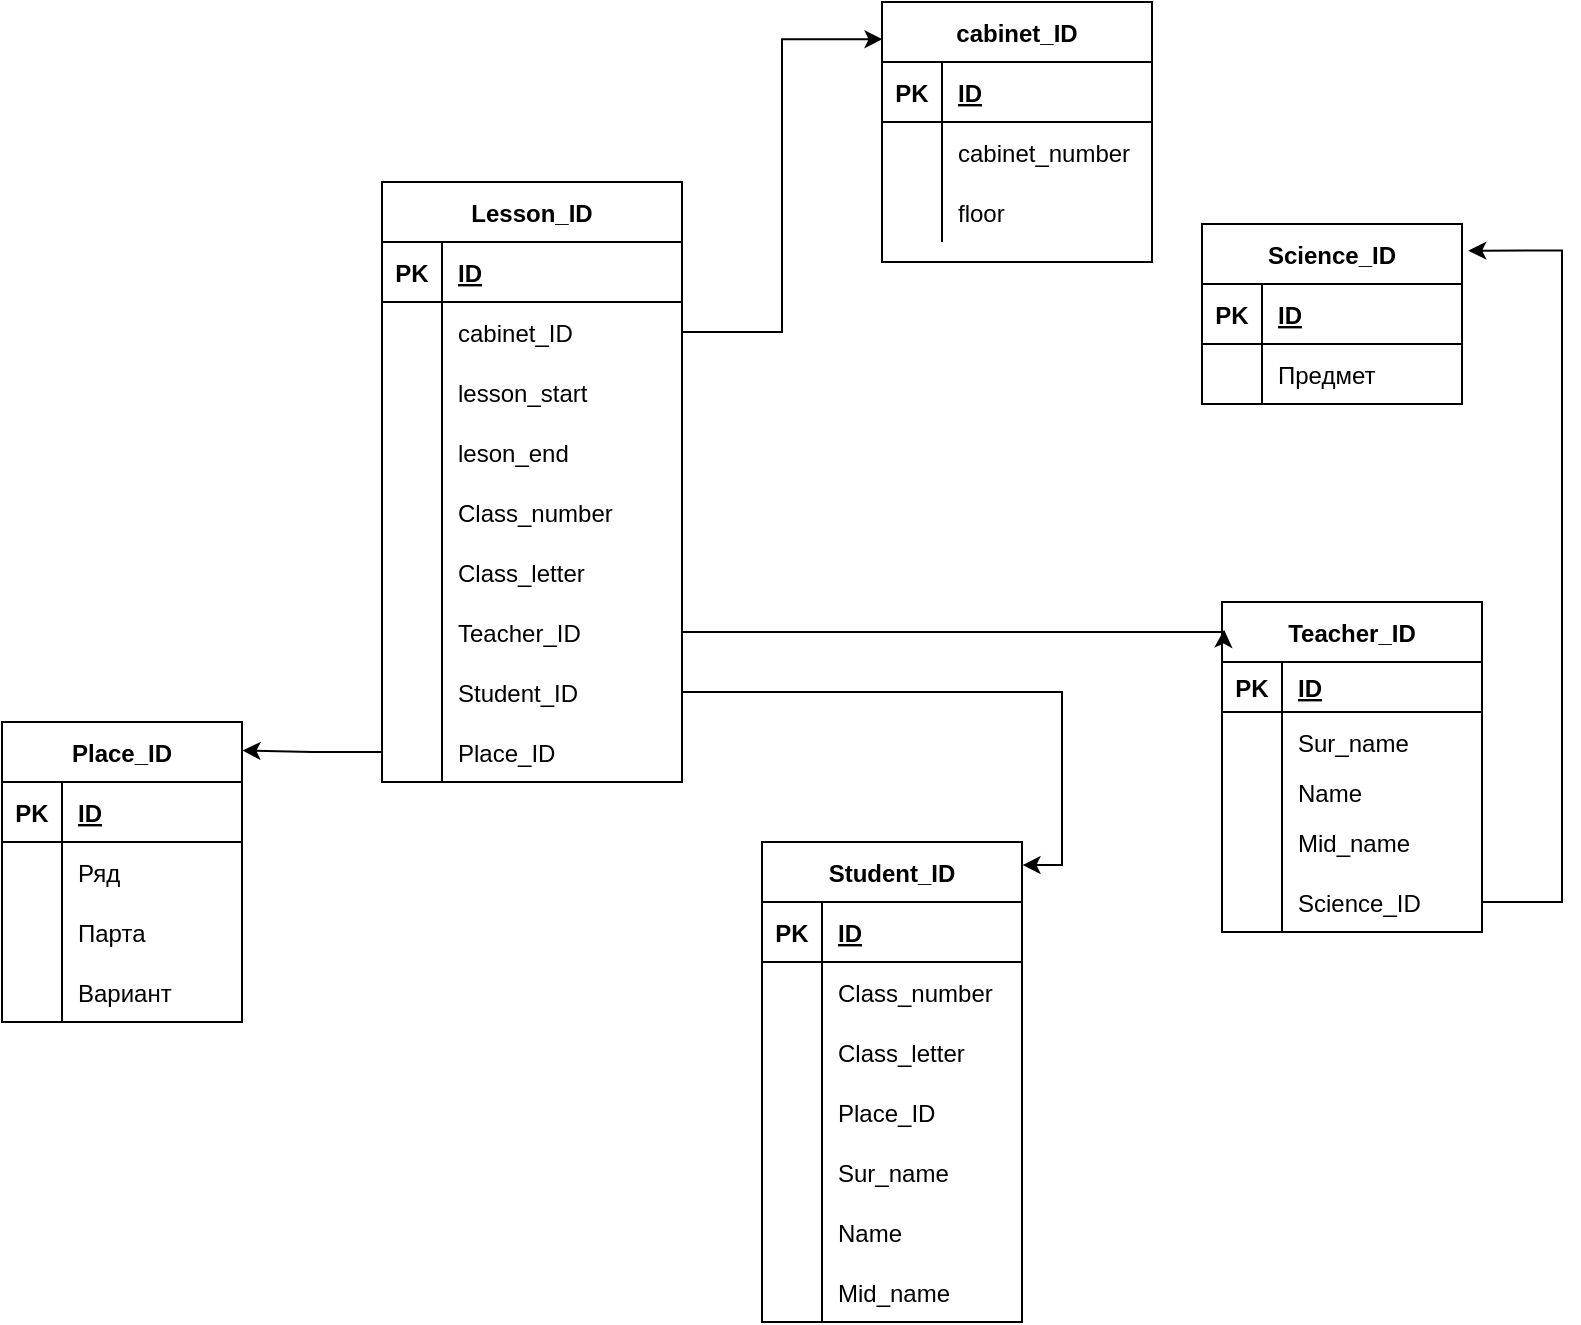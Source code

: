 <mxfile version="20.2.2" type="device"><diagram id="Giq1NeFr84Uxllo399nX" name="Страница 1"><mxGraphModel dx="1944" dy="2280" grid="1" gridSize="10" guides="1" tooltips="1" connect="1" arrows="1" fold="1" page="1" pageScale="1" pageWidth="827" pageHeight="1169" math="0" shadow="0"><root><mxCell id="0"/><mxCell id="1" parent="0"/><mxCell id="GeKlsgelLCZntT5a9tGj-1" value="Place_ID" style="shape=table;startSize=30;container=1;collapsible=1;childLayout=tableLayout;fixedRows=1;rowLines=0;fontStyle=1;align=center;resizeLast=1;" vertex="1" parent="1"><mxGeometry x="-80" y="-380" width="120" height="150" as="geometry"/></mxCell><mxCell id="GeKlsgelLCZntT5a9tGj-2" value="" style="shape=tableRow;horizontal=0;startSize=0;swimlaneHead=0;swimlaneBody=0;fillColor=none;collapsible=0;dropTarget=0;points=[[0,0.5],[1,0.5]];portConstraint=eastwest;top=0;left=0;right=0;bottom=1;" vertex="1" parent="GeKlsgelLCZntT5a9tGj-1"><mxGeometry y="30" width="120" height="30" as="geometry"/></mxCell><mxCell id="GeKlsgelLCZntT5a9tGj-3" value="PK" style="shape=partialRectangle;connectable=0;fillColor=none;top=0;left=0;bottom=0;right=0;fontStyle=1;overflow=hidden;" vertex="1" parent="GeKlsgelLCZntT5a9tGj-2"><mxGeometry width="30" height="30" as="geometry"><mxRectangle width="30" height="30" as="alternateBounds"/></mxGeometry></mxCell><mxCell id="GeKlsgelLCZntT5a9tGj-4" value="ID" style="shape=partialRectangle;connectable=0;fillColor=none;top=0;left=0;bottom=0;right=0;align=left;spacingLeft=6;fontStyle=5;overflow=hidden;" vertex="1" parent="GeKlsgelLCZntT5a9tGj-2"><mxGeometry x="30" width="90" height="30" as="geometry"><mxRectangle width="90" height="30" as="alternateBounds"/></mxGeometry></mxCell><mxCell id="GeKlsgelLCZntT5a9tGj-5" value="" style="shape=tableRow;horizontal=0;startSize=0;swimlaneHead=0;swimlaneBody=0;fillColor=none;collapsible=0;dropTarget=0;points=[[0,0.5],[1,0.5]];portConstraint=eastwest;top=0;left=0;right=0;bottom=0;" vertex="1" parent="GeKlsgelLCZntT5a9tGj-1"><mxGeometry y="60" width="120" height="30" as="geometry"/></mxCell><mxCell id="GeKlsgelLCZntT5a9tGj-6" value="" style="shape=partialRectangle;connectable=0;fillColor=none;top=0;left=0;bottom=0;right=0;editable=1;overflow=hidden;" vertex="1" parent="GeKlsgelLCZntT5a9tGj-5"><mxGeometry width="30" height="30" as="geometry"><mxRectangle width="30" height="30" as="alternateBounds"/></mxGeometry></mxCell><mxCell id="GeKlsgelLCZntT5a9tGj-7" value="Ряд" style="shape=partialRectangle;connectable=0;fillColor=none;top=0;left=0;bottom=0;right=0;align=left;spacingLeft=6;overflow=hidden;" vertex="1" parent="GeKlsgelLCZntT5a9tGj-5"><mxGeometry x="30" width="90" height="30" as="geometry"><mxRectangle width="90" height="30" as="alternateBounds"/></mxGeometry></mxCell><mxCell id="GeKlsgelLCZntT5a9tGj-8" value="" style="shape=tableRow;horizontal=0;startSize=0;swimlaneHead=0;swimlaneBody=0;fillColor=none;collapsible=0;dropTarget=0;points=[[0,0.5],[1,0.5]];portConstraint=eastwest;top=0;left=0;right=0;bottom=0;" vertex="1" parent="GeKlsgelLCZntT5a9tGj-1"><mxGeometry y="90" width="120" height="30" as="geometry"/></mxCell><mxCell id="GeKlsgelLCZntT5a9tGj-9" value="" style="shape=partialRectangle;connectable=0;fillColor=none;top=0;left=0;bottom=0;right=0;editable=1;overflow=hidden;" vertex="1" parent="GeKlsgelLCZntT5a9tGj-8"><mxGeometry width="30" height="30" as="geometry"><mxRectangle width="30" height="30" as="alternateBounds"/></mxGeometry></mxCell><mxCell id="GeKlsgelLCZntT5a9tGj-10" value="Парта" style="shape=partialRectangle;connectable=0;fillColor=none;top=0;left=0;bottom=0;right=0;align=left;spacingLeft=6;overflow=hidden;" vertex="1" parent="GeKlsgelLCZntT5a9tGj-8"><mxGeometry x="30" width="90" height="30" as="geometry"><mxRectangle width="90" height="30" as="alternateBounds"/></mxGeometry></mxCell><mxCell id="GeKlsgelLCZntT5a9tGj-11" value="" style="shape=tableRow;horizontal=0;startSize=0;swimlaneHead=0;swimlaneBody=0;fillColor=none;collapsible=0;dropTarget=0;points=[[0,0.5],[1,0.5]];portConstraint=eastwest;top=0;left=0;right=0;bottom=0;" vertex="1" parent="GeKlsgelLCZntT5a9tGj-1"><mxGeometry y="120" width="120" height="30" as="geometry"/></mxCell><mxCell id="GeKlsgelLCZntT5a9tGj-12" value="" style="shape=partialRectangle;connectable=0;fillColor=none;top=0;left=0;bottom=0;right=0;editable=1;overflow=hidden;" vertex="1" parent="GeKlsgelLCZntT5a9tGj-11"><mxGeometry width="30" height="30" as="geometry"><mxRectangle width="30" height="30" as="alternateBounds"/></mxGeometry></mxCell><mxCell id="GeKlsgelLCZntT5a9tGj-13" value="Вариант" style="shape=partialRectangle;connectable=0;fillColor=none;top=0;left=0;bottom=0;right=0;align=left;spacingLeft=6;overflow=hidden;" vertex="1" parent="GeKlsgelLCZntT5a9tGj-11"><mxGeometry x="30" width="90" height="30" as="geometry"><mxRectangle width="90" height="30" as="alternateBounds"/></mxGeometry></mxCell><mxCell id="GeKlsgelLCZntT5a9tGj-14" value="Student_ID" style="shape=table;startSize=30;container=1;collapsible=1;childLayout=tableLayout;fixedRows=1;rowLines=0;fontStyle=1;align=center;resizeLast=1;" vertex="1" parent="1"><mxGeometry x="300" y="-320" width="130" height="240" as="geometry"/></mxCell><mxCell id="GeKlsgelLCZntT5a9tGj-15" value="" style="shape=tableRow;horizontal=0;startSize=0;swimlaneHead=0;swimlaneBody=0;fillColor=none;collapsible=0;dropTarget=0;points=[[0,0.5],[1,0.5]];portConstraint=eastwest;top=0;left=0;right=0;bottom=1;" vertex="1" parent="GeKlsgelLCZntT5a9tGj-14"><mxGeometry y="30" width="130" height="30" as="geometry"/></mxCell><mxCell id="GeKlsgelLCZntT5a9tGj-16" value="PK" style="shape=partialRectangle;connectable=0;fillColor=none;top=0;left=0;bottom=0;right=0;fontStyle=1;overflow=hidden;" vertex="1" parent="GeKlsgelLCZntT5a9tGj-15"><mxGeometry width="30" height="30" as="geometry"><mxRectangle width="30" height="30" as="alternateBounds"/></mxGeometry></mxCell><mxCell id="GeKlsgelLCZntT5a9tGj-17" value="ID" style="shape=partialRectangle;connectable=0;fillColor=none;top=0;left=0;bottom=0;right=0;align=left;spacingLeft=6;fontStyle=5;overflow=hidden;" vertex="1" parent="GeKlsgelLCZntT5a9tGj-15"><mxGeometry x="30" width="100" height="30" as="geometry"><mxRectangle width="100" height="30" as="alternateBounds"/></mxGeometry></mxCell><mxCell id="GeKlsgelLCZntT5a9tGj-18" value="" style="shape=tableRow;horizontal=0;startSize=0;swimlaneHead=0;swimlaneBody=0;fillColor=none;collapsible=0;dropTarget=0;points=[[0,0.5],[1,0.5]];portConstraint=eastwest;top=0;left=0;right=0;bottom=0;" vertex="1" parent="GeKlsgelLCZntT5a9tGj-14"><mxGeometry y="60" width="130" height="30" as="geometry"/></mxCell><mxCell id="GeKlsgelLCZntT5a9tGj-19" value="" style="shape=partialRectangle;connectable=0;fillColor=none;top=0;left=0;bottom=0;right=0;editable=1;overflow=hidden;" vertex="1" parent="GeKlsgelLCZntT5a9tGj-18"><mxGeometry width="30" height="30" as="geometry"><mxRectangle width="30" height="30" as="alternateBounds"/></mxGeometry></mxCell><mxCell id="GeKlsgelLCZntT5a9tGj-20" value="Class_number" style="shape=partialRectangle;connectable=0;fillColor=none;top=0;left=0;bottom=0;right=0;align=left;spacingLeft=6;overflow=hidden;" vertex="1" parent="GeKlsgelLCZntT5a9tGj-18"><mxGeometry x="30" width="100" height="30" as="geometry"><mxRectangle width="100" height="30" as="alternateBounds"/></mxGeometry></mxCell><mxCell id="GeKlsgelLCZntT5a9tGj-21" value="" style="shape=tableRow;horizontal=0;startSize=0;swimlaneHead=0;swimlaneBody=0;fillColor=none;collapsible=0;dropTarget=0;points=[[0,0.5],[1,0.5]];portConstraint=eastwest;top=0;left=0;right=0;bottom=0;" vertex="1" parent="GeKlsgelLCZntT5a9tGj-14"><mxGeometry y="90" width="130" height="30" as="geometry"/></mxCell><mxCell id="GeKlsgelLCZntT5a9tGj-22" value="" style="shape=partialRectangle;connectable=0;fillColor=none;top=0;left=0;bottom=0;right=0;editable=1;overflow=hidden;" vertex="1" parent="GeKlsgelLCZntT5a9tGj-21"><mxGeometry width="30" height="30" as="geometry"><mxRectangle width="30" height="30" as="alternateBounds"/></mxGeometry></mxCell><mxCell id="GeKlsgelLCZntT5a9tGj-23" value="Class_letter" style="shape=partialRectangle;connectable=0;fillColor=none;top=0;left=0;bottom=0;right=0;align=left;spacingLeft=6;overflow=hidden;" vertex="1" parent="GeKlsgelLCZntT5a9tGj-21"><mxGeometry x="30" width="100" height="30" as="geometry"><mxRectangle width="100" height="30" as="alternateBounds"/></mxGeometry></mxCell><mxCell id="GeKlsgelLCZntT5a9tGj-33" value="" style="shape=tableRow;horizontal=0;startSize=0;swimlaneHead=0;swimlaneBody=0;fillColor=none;collapsible=0;dropTarget=0;points=[[0,0.5],[1,0.5]];portConstraint=eastwest;top=0;left=0;right=0;bottom=0;" vertex="1" parent="GeKlsgelLCZntT5a9tGj-14"><mxGeometry y="120" width="130" height="30" as="geometry"/></mxCell><mxCell id="GeKlsgelLCZntT5a9tGj-34" value="" style="shape=partialRectangle;connectable=0;fillColor=none;top=0;left=0;bottom=0;right=0;editable=1;overflow=hidden;" vertex="1" parent="GeKlsgelLCZntT5a9tGj-33"><mxGeometry width="30" height="30" as="geometry"><mxRectangle width="30" height="30" as="alternateBounds"/></mxGeometry></mxCell><mxCell id="GeKlsgelLCZntT5a9tGj-35" value="Place_ID" style="shape=partialRectangle;connectable=0;fillColor=none;top=0;left=0;bottom=0;right=0;align=left;spacingLeft=6;overflow=hidden;" vertex="1" parent="GeKlsgelLCZntT5a9tGj-33"><mxGeometry x="30" width="100" height="30" as="geometry"><mxRectangle width="100" height="30" as="alternateBounds"/></mxGeometry></mxCell><mxCell id="GeKlsgelLCZntT5a9tGj-163" value="" style="shape=tableRow;horizontal=0;startSize=0;swimlaneHead=0;swimlaneBody=0;fillColor=none;collapsible=0;dropTarget=0;points=[[0,0.5],[1,0.5]];portConstraint=eastwest;top=0;left=0;right=0;bottom=0;" vertex="1" parent="GeKlsgelLCZntT5a9tGj-14"><mxGeometry y="150" width="130" height="30" as="geometry"/></mxCell><mxCell id="GeKlsgelLCZntT5a9tGj-164" value="" style="shape=partialRectangle;connectable=0;fillColor=none;top=0;left=0;bottom=0;right=0;editable=1;overflow=hidden;" vertex="1" parent="GeKlsgelLCZntT5a9tGj-163"><mxGeometry width="30" height="30" as="geometry"><mxRectangle width="30" height="30" as="alternateBounds"/></mxGeometry></mxCell><mxCell id="GeKlsgelLCZntT5a9tGj-165" value="Sur_name" style="shape=partialRectangle;connectable=0;fillColor=none;top=0;left=0;bottom=0;right=0;align=left;spacingLeft=6;overflow=hidden;" vertex="1" parent="GeKlsgelLCZntT5a9tGj-163"><mxGeometry x="30" width="100" height="30" as="geometry"><mxRectangle width="100" height="30" as="alternateBounds"/></mxGeometry></mxCell><mxCell id="GeKlsgelLCZntT5a9tGj-24" value="" style="shape=tableRow;horizontal=0;startSize=0;swimlaneHead=0;swimlaneBody=0;fillColor=none;collapsible=0;dropTarget=0;points=[[0,0.5],[1,0.5]];portConstraint=eastwest;top=0;left=0;right=0;bottom=0;" vertex="1" parent="GeKlsgelLCZntT5a9tGj-14"><mxGeometry y="180" width="130" height="30" as="geometry"/></mxCell><mxCell id="GeKlsgelLCZntT5a9tGj-25" value="" style="shape=partialRectangle;connectable=0;fillColor=none;top=0;left=0;bottom=0;right=0;editable=1;overflow=hidden;" vertex="1" parent="GeKlsgelLCZntT5a9tGj-24"><mxGeometry width="30" height="30" as="geometry"><mxRectangle width="30" height="30" as="alternateBounds"/></mxGeometry></mxCell><mxCell id="GeKlsgelLCZntT5a9tGj-26" value="Name" style="shape=partialRectangle;connectable=0;fillColor=none;top=0;left=0;bottom=0;right=0;align=left;spacingLeft=6;overflow=hidden;" vertex="1" parent="GeKlsgelLCZntT5a9tGj-24"><mxGeometry x="30" width="100" height="30" as="geometry"><mxRectangle width="100" height="30" as="alternateBounds"/></mxGeometry></mxCell><mxCell id="GeKlsgelLCZntT5a9tGj-30" value="" style="shape=tableRow;horizontal=0;startSize=0;swimlaneHead=0;swimlaneBody=0;fillColor=none;collapsible=0;dropTarget=0;points=[[0,0.5],[1,0.5]];portConstraint=eastwest;top=0;left=0;right=0;bottom=0;" vertex="1" parent="GeKlsgelLCZntT5a9tGj-14"><mxGeometry y="210" width="130" height="30" as="geometry"/></mxCell><mxCell id="GeKlsgelLCZntT5a9tGj-31" value="" style="shape=partialRectangle;connectable=0;fillColor=none;top=0;left=0;bottom=0;right=0;editable=1;overflow=hidden;" vertex="1" parent="GeKlsgelLCZntT5a9tGj-30"><mxGeometry width="30" height="30" as="geometry"><mxRectangle width="30" height="30" as="alternateBounds"/></mxGeometry></mxCell><mxCell id="GeKlsgelLCZntT5a9tGj-32" value="Mid_name" style="shape=partialRectangle;connectable=0;fillColor=none;top=0;left=0;bottom=0;right=0;align=left;spacingLeft=6;overflow=hidden;" vertex="1" parent="GeKlsgelLCZntT5a9tGj-30"><mxGeometry x="30" width="100" height="30" as="geometry"><mxRectangle width="100" height="30" as="alternateBounds"/></mxGeometry></mxCell><mxCell id="GeKlsgelLCZntT5a9tGj-36" value="cabinet_ID" style="shape=table;startSize=30;container=1;collapsible=1;childLayout=tableLayout;fixedRows=1;rowLines=0;fontStyle=1;align=center;resizeLast=1;" vertex="1" parent="1"><mxGeometry x="360" y="-740" width="135" height="130" as="geometry"/></mxCell><mxCell id="GeKlsgelLCZntT5a9tGj-37" value="" style="shape=tableRow;horizontal=0;startSize=0;swimlaneHead=0;swimlaneBody=0;fillColor=none;collapsible=0;dropTarget=0;points=[[0,0.5],[1,0.5]];portConstraint=eastwest;top=0;left=0;right=0;bottom=1;" vertex="1" parent="GeKlsgelLCZntT5a9tGj-36"><mxGeometry y="30" width="135" height="30" as="geometry"/></mxCell><mxCell id="GeKlsgelLCZntT5a9tGj-38" value="PK" style="shape=partialRectangle;connectable=0;fillColor=none;top=0;left=0;bottom=0;right=0;fontStyle=1;overflow=hidden;" vertex="1" parent="GeKlsgelLCZntT5a9tGj-37"><mxGeometry width="30" height="30" as="geometry"><mxRectangle width="30" height="30" as="alternateBounds"/></mxGeometry></mxCell><mxCell id="GeKlsgelLCZntT5a9tGj-39" value="ID" style="shape=partialRectangle;connectable=0;fillColor=none;top=0;left=0;bottom=0;right=0;align=left;spacingLeft=6;fontStyle=5;overflow=hidden;" vertex="1" parent="GeKlsgelLCZntT5a9tGj-37"><mxGeometry x="30" width="105" height="30" as="geometry"><mxRectangle width="105" height="30" as="alternateBounds"/></mxGeometry></mxCell><mxCell id="GeKlsgelLCZntT5a9tGj-46" value="" style="shape=tableRow;horizontal=0;startSize=0;swimlaneHead=0;swimlaneBody=0;fillColor=none;collapsible=0;dropTarget=0;points=[[0,0.5],[1,0.5]];portConstraint=eastwest;top=0;left=0;right=0;bottom=0;" vertex="1" parent="GeKlsgelLCZntT5a9tGj-36"><mxGeometry y="60" width="135" height="30" as="geometry"/></mxCell><mxCell id="GeKlsgelLCZntT5a9tGj-47" value="" style="shape=partialRectangle;connectable=0;fillColor=none;top=0;left=0;bottom=0;right=0;editable=1;overflow=hidden;" vertex="1" parent="GeKlsgelLCZntT5a9tGj-46"><mxGeometry width="30" height="30" as="geometry"><mxRectangle width="30" height="30" as="alternateBounds"/></mxGeometry></mxCell><mxCell id="GeKlsgelLCZntT5a9tGj-48" value="cabinet_number" style="shape=partialRectangle;connectable=0;fillColor=none;top=0;left=0;bottom=0;right=0;align=left;spacingLeft=6;overflow=hidden;" vertex="1" parent="GeKlsgelLCZntT5a9tGj-46"><mxGeometry x="30" width="105" height="30" as="geometry"><mxRectangle width="105" height="30" as="alternateBounds"/></mxGeometry></mxCell><mxCell id="GeKlsgelLCZntT5a9tGj-78" value="" style="shape=tableRow;horizontal=0;startSize=0;swimlaneHead=0;swimlaneBody=0;fillColor=none;collapsible=0;dropTarget=0;points=[[0,0.5],[1,0.5]];portConstraint=eastwest;top=0;left=0;right=0;bottom=0;" vertex="1" parent="GeKlsgelLCZntT5a9tGj-36"><mxGeometry y="90" width="135" height="30" as="geometry"/></mxCell><mxCell id="GeKlsgelLCZntT5a9tGj-79" value="" style="shape=partialRectangle;connectable=0;fillColor=none;top=0;left=0;bottom=0;right=0;editable=1;overflow=hidden;" vertex="1" parent="GeKlsgelLCZntT5a9tGj-78"><mxGeometry width="30" height="30" as="geometry"><mxRectangle width="30" height="30" as="alternateBounds"/></mxGeometry></mxCell><mxCell id="GeKlsgelLCZntT5a9tGj-80" value="floor" style="shape=partialRectangle;connectable=0;fillColor=none;top=0;left=0;bottom=0;right=0;align=left;spacingLeft=6;overflow=hidden;" vertex="1" parent="GeKlsgelLCZntT5a9tGj-78"><mxGeometry x="30" width="105" height="30" as="geometry"><mxRectangle width="105" height="30" as="alternateBounds"/></mxGeometry></mxCell><mxCell id="GeKlsgelLCZntT5a9tGj-82" value="Lesson_ID" style="shape=table;startSize=30;container=1;collapsible=1;childLayout=tableLayout;fixedRows=1;rowLines=0;fontStyle=1;align=center;resizeLast=1;" vertex="1" parent="1"><mxGeometry x="110" y="-650" width="150" height="300" as="geometry"/></mxCell><mxCell id="GeKlsgelLCZntT5a9tGj-83" value="" style="shape=tableRow;horizontal=0;startSize=0;swimlaneHead=0;swimlaneBody=0;fillColor=none;collapsible=0;dropTarget=0;points=[[0,0.5],[1,0.5]];portConstraint=eastwest;top=0;left=0;right=0;bottom=1;" vertex="1" parent="GeKlsgelLCZntT5a9tGj-82"><mxGeometry y="30" width="150" height="30" as="geometry"/></mxCell><mxCell id="GeKlsgelLCZntT5a9tGj-84" value="PK" style="shape=partialRectangle;connectable=0;fillColor=none;top=0;left=0;bottom=0;right=0;fontStyle=1;overflow=hidden;" vertex="1" parent="GeKlsgelLCZntT5a9tGj-83"><mxGeometry width="30" height="30" as="geometry"><mxRectangle width="30" height="30" as="alternateBounds"/></mxGeometry></mxCell><mxCell id="GeKlsgelLCZntT5a9tGj-85" value="ID" style="shape=partialRectangle;connectable=0;fillColor=none;top=0;left=0;bottom=0;right=0;align=left;spacingLeft=6;fontStyle=5;overflow=hidden;" vertex="1" parent="GeKlsgelLCZntT5a9tGj-83"><mxGeometry x="30" width="120" height="30" as="geometry"><mxRectangle width="120" height="30" as="alternateBounds"/></mxGeometry></mxCell><mxCell id="GeKlsgelLCZntT5a9tGj-86" value="" style="shape=tableRow;horizontal=0;startSize=0;swimlaneHead=0;swimlaneBody=0;fillColor=none;collapsible=0;dropTarget=0;points=[[0,0.5],[1,0.5]];portConstraint=eastwest;top=0;left=0;right=0;bottom=0;" vertex="1" parent="GeKlsgelLCZntT5a9tGj-82"><mxGeometry y="60" width="150" height="30" as="geometry"/></mxCell><mxCell id="GeKlsgelLCZntT5a9tGj-87" value="" style="shape=partialRectangle;connectable=0;fillColor=none;top=0;left=0;bottom=0;right=0;editable=1;overflow=hidden;" vertex="1" parent="GeKlsgelLCZntT5a9tGj-86"><mxGeometry width="30" height="30" as="geometry"><mxRectangle width="30" height="30" as="alternateBounds"/></mxGeometry></mxCell><mxCell id="GeKlsgelLCZntT5a9tGj-88" value="cabinet_ID" style="shape=partialRectangle;connectable=0;fillColor=none;top=0;left=0;bottom=0;right=0;align=left;spacingLeft=6;overflow=hidden;" vertex="1" parent="GeKlsgelLCZntT5a9tGj-86"><mxGeometry x="30" width="120" height="30" as="geometry"><mxRectangle width="120" height="30" as="alternateBounds"/></mxGeometry></mxCell><mxCell id="GeKlsgelLCZntT5a9tGj-89" value="" style="shape=tableRow;horizontal=0;startSize=0;swimlaneHead=0;swimlaneBody=0;fillColor=none;collapsible=0;dropTarget=0;points=[[0,0.5],[1,0.5]];portConstraint=eastwest;top=0;left=0;right=0;bottom=0;" vertex="1" parent="GeKlsgelLCZntT5a9tGj-82"><mxGeometry y="90" width="150" height="30" as="geometry"/></mxCell><mxCell id="GeKlsgelLCZntT5a9tGj-90" value="" style="shape=partialRectangle;connectable=0;fillColor=none;top=0;left=0;bottom=0;right=0;editable=1;overflow=hidden;" vertex="1" parent="GeKlsgelLCZntT5a9tGj-89"><mxGeometry width="30" height="30" as="geometry"><mxRectangle width="30" height="30" as="alternateBounds"/></mxGeometry></mxCell><mxCell id="GeKlsgelLCZntT5a9tGj-91" value="lesson_start" style="shape=partialRectangle;connectable=0;fillColor=none;top=0;left=0;bottom=0;right=0;align=left;spacingLeft=6;overflow=hidden;" vertex="1" parent="GeKlsgelLCZntT5a9tGj-89"><mxGeometry x="30" width="120" height="30" as="geometry"><mxRectangle width="120" height="30" as="alternateBounds"/></mxGeometry></mxCell><mxCell id="GeKlsgelLCZntT5a9tGj-92" value="" style="shape=tableRow;horizontal=0;startSize=0;swimlaneHead=0;swimlaneBody=0;fillColor=none;collapsible=0;dropTarget=0;points=[[0,0.5],[1,0.5]];portConstraint=eastwest;top=0;left=0;right=0;bottom=0;" vertex="1" parent="GeKlsgelLCZntT5a9tGj-82"><mxGeometry y="120" width="150" height="30" as="geometry"/></mxCell><mxCell id="GeKlsgelLCZntT5a9tGj-93" value="" style="shape=partialRectangle;connectable=0;fillColor=none;top=0;left=0;bottom=0;right=0;editable=1;overflow=hidden;" vertex="1" parent="GeKlsgelLCZntT5a9tGj-92"><mxGeometry width="30" height="30" as="geometry"><mxRectangle width="30" height="30" as="alternateBounds"/></mxGeometry></mxCell><mxCell id="GeKlsgelLCZntT5a9tGj-94" value="leson_end" style="shape=partialRectangle;connectable=0;fillColor=none;top=0;left=0;bottom=0;right=0;align=left;spacingLeft=6;overflow=hidden;" vertex="1" parent="GeKlsgelLCZntT5a9tGj-92"><mxGeometry x="30" width="120" height="30" as="geometry"><mxRectangle width="120" height="30" as="alternateBounds"/></mxGeometry></mxCell><mxCell id="GeKlsgelLCZntT5a9tGj-95" value="" style="shape=tableRow;horizontal=0;startSize=0;swimlaneHead=0;swimlaneBody=0;fillColor=none;collapsible=0;dropTarget=0;points=[[0,0.5],[1,0.5]];portConstraint=eastwest;top=0;left=0;right=0;bottom=0;" vertex="1" parent="GeKlsgelLCZntT5a9tGj-82"><mxGeometry y="150" width="150" height="30" as="geometry"/></mxCell><mxCell id="GeKlsgelLCZntT5a9tGj-96" value="" style="shape=partialRectangle;connectable=0;fillColor=none;top=0;left=0;bottom=0;right=0;editable=1;overflow=hidden;" vertex="1" parent="GeKlsgelLCZntT5a9tGj-95"><mxGeometry width="30" height="30" as="geometry"><mxRectangle width="30" height="30" as="alternateBounds"/></mxGeometry></mxCell><mxCell id="GeKlsgelLCZntT5a9tGj-97" value="Class_number" style="shape=partialRectangle;connectable=0;fillColor=none;top=0;left=0;bottom=0;right=0;align=left;spacingLeft=6;overflow=hidden;" vertex="1" parent="GeKlsgelLCZntT5a9tGj-95"><mxGeometry x="30" width="120" height="30" as="geometry"><mxRectangle width="120" height="30" as="alternateBounds"/></mxGeometry></mxCell><mxCell id="GeKlsgelLCZntT5a9tGj-98" value="" style="shape=tableRow;horizontal=0;startSize=0;swimlaneHead=0;swimlaneBody=0;fillColor=none;collapsible=0;dropTarget=0;points=[[0,0.5],[1,0.5]];portConstraint=eastwest;top=0;left=0;right=0;bottom=0;" vertex="1" parent="GeKlsgelLCZntT5a9tGj-82"><mxGeometry y="180" width="150" height="30" as="geometry"/></mxCell><mxCell id="GeKlsgelLCZntT5a9tGj-99" value="" style="shape=partialRectangle;connectable=0;fillColor=none;top=0;left=0;bottom=0;right=0;editable=1;overflow=hidden;" vertex="1" parent="GeKlsgelLCZntT5a9tGj-98"><mxGeometry width="30" height="30" as="geometry"><mxRectangle width="30" height="30" as="alternateBounds"/></mxGeometry></mxCell><mxCell id="GeKlsgelLCZntT5a9tGj-100" value="Class_letter" style="shape=partialRectangle;connectable=0;fillColor=none;top=0;left=0;bottom=0;right=0;align=left;spacingLeft=6;overflow=hidden;" vertex="1" parent="GeKlsgelLCZntT5a9tGj-98"><mxGeometry x="30" width="120" height="30" as="geometry"><mxRectangle width="120" height="30" as="alternateBounds"/></mxGeometry></mxCell><mxCell id="GeKlsgelLCZntT5a9tGj-101" value="" style="shape=tableRow;horizontal=0;startSize=0;swimlaneHead=0;swimlaneBody=0;fillColor=none;collapsible=0;dropTarget=0;points=[[0,0.5],[1,0.5]];portConstraint=eastwest;top=0;left=0;right=0;bottom=0;" vertex="1" parent="GeKlsgelLCZntT5a9tGj-82"><mxGeometry y="210" width="150" height="30" as="geometry"/></mxCell><mxCell id="GeKlsgelLCZntT5a9tGj-102" value="" style="shape=partialRectangle;connectable=0;fillColor=none;top=0;left=0;bottom=0;right=0;editable=1;overflow=hidden;" vertex="1" parent="GeKlsgelLCZntT5a9tGj-101"><mxGeometry width="30" height="30" as="geometry"><mxRectangle width="30" height="30" as="alternateBounds"/></mxGeometry></mxCell><mxCell id="GeKlsgelLCZntT5a9tGj-103" value="Teacher_ID" style="shape=partialRectangle;connectable=0;fillColor=none;top=0;left=0;bottom=0;right=0;align=left;spacingLeft=6;overflow=hidden;" vertex="1" parent="GeKlsgelLCZntT5a9tGj-101"><mxGeometry x="30" width="120" height="30" as="geometry"><mxRectangle width="120" height="30" as="alternateBounds"/></mxGeometry></mxCell><mxCell id="GeKlsgelLCZntT5a9tGj-154" value="" style="shape=tableRow;horizontal=0;startSize=0;swimlaneHead=0;swimlaneBody=0;fillColor=none;collapsible=0;dropTarget=0;points=[[0,0.5],[1,0.5]];portConstraint=eastwest;top=0;left=0;right=0;bottom=0;" vertex="1" parent="GeKlsgelLCZntT5a9tGj-82"><mxGeometry y="240" width="150" height="30" as="geometry"/></mxCell><mxCell id="GeKlsgelLCZntT5a9tGj-155" value="" style="shape=partialRectangle;connectable=0;fillColor=none;top=0;left=0;bottom=0;right=0;editable=1;overflow=hidden;" vertex="1" parent="GeKlsgelLCZntT5a9tGj-154"><mxGeometry width="30" height="30" as="geometry"><mxRectangle width="30" height="30" as="alternateBounds"/></mxGeometry></mxCell><mxCell id="GeKlsgelLCZntT5a9tGj-156" value="Student_ID" style="shape=partialRectangle;connectable=0;fillColor=none;top=0;left=0;bottom=0;right=0;align=left;spacingLeft=6;overflow=hidden;" vertex="1" parent="GeKlsgelLCZntT5a9tGj-154"><mxGeometry x="30" width="120" height="30" as="geometry"><mxRectangle width="120" height="30" as="alternateBounds"/></mxGeometry></mxCell><mxCell id="GeKlsgelLCZntT5a9tGj-158" value="" style="shape=tableRow;horizontal=0;startSize=0;swimlaneHead=0;swimlaneBody=0;fillColor=none;collapsible=0;dropTarget=0;points=[[0,0.5],[1,0.5]];portConstraint=eastwest;top=0;left=0;right=0;bottom=0;" vertex="1" parent="GeKlsgelLCZntT5a9tGj-82"><mxGeometry y="270" width="150" height="30" as="geometry"/></mxCell><mxCell id="GeKlsgelLCZntT5a9tGj-159" value="" style="shape=partialRectangle;connectable=0;fillColor=none;top=0;left=0;bottom=0;right=0;editable=1;overflow=hidden;" vertex="1" parent="GeKlsgelLCZntT5a9tGj-158"><mxGeometry width="30" height="30" as="geometry"><mxRectangle width="30" height="30" as="alternateBounds"/></mxGeometry></mxCell><mxCell id="GeKlsgelLCZntT5a9tGj-160" value="Place_ID" style="shape=partialRectangle;connectable=0;fillColor=none;top=0;left=0;bottom=0;right=0;align=left;spacingLeft=6;overflow=hidden;" vertex="1" parent="GeKlsgelLCZntT5a9tGj-158"><mxGeometry x="30" width="120" height="30" as="geometry"><mxRectangle width="120" height="30" as="alternateBounds"/></mxGeometry></mxCell><mxCell id="GeKlsgelLCZntT5a9tGj-104" value="Teacher_ID" style="shape=table;startSize=30;container=1;collapsible=1;childLayout=tableLayout;fixedRows=1;rowLines=0;fontStyle=1;align=center;resizeLast=1;" vertex="1" parent="1"><mxGeometry x="530" y="-440" width="130" height="165" as="geometry"/></mxCell><mxCell id="GeKlsgelLCZntT5a9tGj-105" value="" style="shape=tableRow;horizontal=0;startSize=0;swimlaneHead=0;swimlaneBody=0;fillColor=none;collapsible=0;dropTarget=0;points=[[0,0.5],[1,0.5]];portConstraint=eastwest;top=0;left=0;right=0;bottom=1;" vertex="1" parent="GeKlsgelLCZntT5a9tGj-104"><mxGeometry y="30" width="130" height="25" as="geometry"/></mxCell><mxCell id="GeKlsgelLCZntT5a9tGj-106" value="PK" style="shape=partialRectangle;connectable=0;fillColor=none;top=0;left=0;bottom=0;right=0;fontStyle=1;overflow=hidden;" vertex="1" parent="GeKlsgelLCZntT5a9tGj-105"><mxGeometry width="30" height="25" as="geometry"><mxRectangle width="30" height="25" as="alternateBounds"/></mxGeometry></mxCell><mxCell id="GeKlsgelLCZntT5a9tGj-107" value="ID" style="shape=partialRectangle;connectable=0;fillColor=none;top=0;left=0;bottom=0;right=0;align=left;spacingLeft=6;fontStyle=5;overflow=hidden;" vertex="1" parent="GeKlsgelLCZntT5a9tGj-105"><mxGeometry x="30" width="100" height="25" as="geometry"><mxRectangle width="100" height="25" as="alternateBounds"/></mxGeometry></mxCell><mxCell id="GeKlsgelLCZntT5a9tGj-108" value="" style="shape=tableRow;horizontal=0;startSize=0;swimlaneHead=0;swimlaneBody=0;fillColor=none;collapsible=0;dropTarget=0;points=[[0,0.5],[1,0.5]];portConstraint=eastwest;top=0;left=0;right=0;bottom=0;" vertex="1" parent="GeKlsgelLCZntT5a9tGj-104"><mxGeometry y="55" width="130" height="30" as="geometry"/></mxCell><mxCell id="GeKlsgelLCZntT5a9tGj-109" value="" style="shape=partialRectangle;connectable=0;fillColor=none;top=0;left=0;bottom=0;right=0;editable=1;overflow=hidden;" vertex="1" parent="GeKlsgelLCZntT5a9tGj-108"><mxGeometry width="30" height="30" as="geometry"><mxRectangle width="30" height="30" as="alternateBounds"/></mxGeometry></mxCell><mxCell id="GeKlsgelLCZntT5a9tGj-110" value="Sur_name" style="shape=partialRectangle;connectable=0;fillColor=none;top=0;left=0;bottom=0;right=0;align=left;spacingLeft=6;overflow=hidden;" vertex="1" parent="GeKlsgelLCZntT5a9tGj-108"><mxGeometry x="30" width="100" height="30" as="geometry"><mxRectangle width="100" height="30" as="alternateBounds"/></mxGeometry></mxCell><mxCell id="GeKlsgelLCZntT5a9tGj-111" value="" style="shape=tableRow;horizontal=0;startSize=0;swimlaneHead=0;swimlaneBody=0;fillColor=none;collapsible=0;dropTarget=0;points=[[0,0.5],[1,0.5]];portConstraint=eastwest;top=0;left=0;right=0;bottom=0;" vertex="1" parent="GeKlsgelLCZntT5a9tGj-104"><mxGeometry y="85" width="130" height="20" as="geometry"/></mxCell><mxCell id="GeKlsgelLCZntT5a9tGj-112" value="" style="shape=partialRectangle;connectable=0;fillColor=none;top=0;left=0;bottom=0;right=0;editable=1;overflow=hidden;" vertex="1" parent="GeKlsgelLCZntT5a9tGj-111"><mxGeometry width="30" height="20" as="geometry"><mxRectangle width="30" height="20" as="alternateBounds"/></mxGeometry></mxCell><mxCell id="GeKlsgelLCZntT5a9tGj-113" value="Name" style="shape=partialRectangle;connectable=0;fillColor=none;top=0;left=0;bottom=0;right=0;align=left;spacingLeft=6;overflow=hidden;" vertex="1" parent="GeKlsgelLCZntT5a9tGj-111"><mxGeometry x="30" width="100" height="20" as="geometry"><mxRectangle width="100" height="20" as="alternateBounds"/></mxGeometry></mxCell><mxCell id="GeKlsgelLCZntT5a9tGj-114" value="" style="shape=tableRow;horizontal=0;startSize=0;swimlaneHead=0;swimlaneBody=0;fillColor=none;collapsible=0;dropTarget=0;points=[[0,0.5],[1,0.5]];portConstraint=eastwest;top=0;left=0;right=0;bottom=0;" vertex="1" parent="GeKlsgelLCZntT5a9tGj-104"><mxGeometry y="105" width="130" height="30" as="geometry"/></mxCell><mxCell id="GeKlsgelLCZntT5a9tGj-115" value="" style="shape=partialRectangle;connectable=0;fillColor=none;top=0;left=0;bottom=0;right=0;editable=1;overflow=hidden;" vertex="1" parent="GeKlsgelLCZntT5a9tGj-114"><mxGeometry width="30" height="30" as="geometry"><mxRectangle width="30" height="30" as="alternateBounds"/></mxGeometry></mxCell><mxCell id="GeKlsgelLCZntT5a9tGj-116" value="Mid_name" style="shape=partialRectangle;connectable=0;fillColor=none;top=0;left=0;bottom=0;right=0;align=left;spacingLeft=6;overflow=hidden;" vertex="1" parent="GeKlsgelLCZntT5a9tGj-114"><mxGeometry x="30" width="100" height="30" as="geometry"><mxRectangle width="100" height="30" as="alternateBounds"/></mxGeometry></mxCell><mxCell id="GeKlsgelLCZntT5a9tGj-117" value="" style="shape=tableRow;horizontal=0;startSize=0;swimlaneHead=0;swimlaneBody=0;fillColor=none;collapsible=0;dropTarget=0;points=[[0,0.5],[1,0.5]];portConstraint=eastwest;top=0;left=0;right=0;bottom=0;" vertex="1" parent="GeKlsgelLCZntT5a9tGj-104"><mxGeometry y="135" width="130" height="30" as="geometry"/></mxCell><mxCell id="GeKlsgelLCZntT5a9tGj-118" value="" style="shape=partialRectangle;connectable=0;fillColor=none;top=0;left=0;bottom=0;right=0;editable=1;overflow=hidden;" vertex="1" parent="GeKlsgelLCZntT5a9tGj-117"><mxGeometry width="30" height="30" as="geometry"><mxRectangle width="30" height="30" as="alternateBounds"/></mxGeometry></mxCell><mxCell id="GeKlsgelLCZntT5a9tGj-119" value="Science_ID" style="shape=partialRectangle;connectable=0;fillColor=none;top=0;left=0;bottom=0;right=0;align=left;spacingLeft=6;overflow=hidden;" vertex="1" parent="GeKlsgelLCZntT5a9tGj-117"><mxGeometry x="30" width="100" height="30" as="geometry"><mxRectangle width="100" height="30" as="alternateBounds"/></mxGeometry></mxCell><mxCell id="GeKlsgelLCZntT5a9tGj-132" style="edgeStyle=orthogonalEdgeStyle;rounded=0;orthogonalLoop=1;jettySize=auto;html=1;entryX=0.008;entryY=0.084;entryDx=0;entryDy=0;exitX=1;exitY=0.5;exitDx=0;exitDy=0;entryPerimeter=0;" edge="1" parent="1" source="GeKlsgelLCZntT5a9tGj-101" target="GeKlsgelLCZntT5a9tGj-104"><mxGeometry relative="1" as="geometry"><Array as="points"><mxPoint x="531" y="-425"/></Array></mxGeometry></mxCell><mxCell id="GeKlsgelLCZntT5a9tGj-137" value="Science_ID" style="shape=table;startSize=30;container=1;collapsible=1;childLayout=tableLayout;fixedRows=1;rowLines=0;fontStyle=1;align=center;resizeLast=1;" vertex="1" parent="1"><mxGeometry x="520" y="-629" width="130" height="90" as="geometry"/></mxCell><mxCell id="GeKlsgelLCZntT5a9tGj-138" value="" style="shape=tableRow;horizontal=0;startSize=0;swimlaneHead=0;swimlaneBody=0;fillColor=none;collapsible=0;dropTarget=0;points=[[0,0.5],[1,0.5]];portConstraint=eastwest;top=0;left=0;right=0;bottom=1;" vertex="1" parent="GeKlsgelLCZntT5a9tGj-137"><mxGeometry y="30" width="130" height="30" as="geometry"/></mxCell><mxCell id="GeKlsgelLCZntT5a9tGj-139" value="PK" style="shape=partialRectangle;connectable=0;fillColor=none;top=0;left=0;bottom=0;right=0;fontStyle=1;overflow=hidden;" vertex="1" parent="GeKlsgelLCZntT5a9tGj-138"><mxGeometry width="30" height="30" as="geometry"><mxRectangle width="30" height="30" as="alternateBounds"/></mxGeometry></mxCell><mxCell id="GeKlsgelLCZntT5a9tGj-140" value="ID" style="shape=partialRectangle;connectable=0;fillColor=none;top=0;left=0;bottom=0;right=0;align=left;spacingLeft=6;fontStyle=5;overflow=hidden;" vertex="1" parent="GeKlsgelLCZntT5a9tGj-138"><mxGeometry x="30" width="100" height="30" as="geometry"><mxRectangle width="100" height="30" as="alternateBounds"/></mxGeometry></mxCell><mxCell id="GeKlsgelLCZntT5a9tGj-141" value="" style="shape=tableRow;horizontal=0;startSize=0;swimlaneHead=0;swimlaneBody=0;fillColor=none;collapsible=0;dropTarget=0;points=[[0,0.5],[1,0.5]];portConstraint=eastwest;top=0;left=0;right=0;bottom=0;" vertex="1" parent="GeKlsgelLCZntT5a9tGj-137"><mxGeometry y="60" width="130" height="30" as="geometry"/></mxCell><mxCell id="GeKlsgelLCZntT5a9tGj-142" value="" style="shape=partialRectangle;connectable=0;fillColor=none;top=0;left=0;bottom=0;right=0;editable=1;overflow=hidden;" vertex="1" parent="GeKlsgelLCZntT5a9tGj-141"><mxGeometry width="30" height="30" as="geometry"><mxRectangle width="30" height="30" as="alternateBounds"/></mxGeometry></mxCell><mxCell id="GeKlsgelLCZntT5a9tGj-143" value="Предмет" style="shape=partialRectangle;connectable=0;fillColor=none;top=0;left=0;bottom=0;right=0;align=left;spacingLeft=6;overflow=hidden;" vertex="1" parent="GeKlsgelLCZntT5a9tGj-141"><mxGeometry x="30" width="100" height="30" as="geometry"><mxRectangle width="100" height="30" as="alternateBounds"/></mxGeometry></mxCell><mxCell id="GeKlsgelLCZntT5a9tGj-157" style="edgeStyle=orthogonalEdgeStyle;rounded=0;orthogonalLoop=1;jettySize=auto;html=1;entryX=1.002;entryY=0.048;entryDx=0;entryDy=0;entryPerimeter=0;" edge="1" parent="1" source="GeKlsgelLCZntT5a9tGj-154" target="GeKlsgelLCZntT5a9tGj-14"><mxGeometry relative="1" as="geometry"><mxPoint x="470" y="-300" as="targetPoint"/></mxGeometry></mxCell><mxCell id="GeKlsgelLCZntT5a9tGj-161" style="edgeStyle=orthogonalEdgeStyle;rounded=0;orthogonalLoop=1;jettySize=auto;html=1;entryX=1.002;entryY=0.095;entryDx=0;entryDy=0;entryPerimeter=0;" edge="1" parent="1" source="GeKlsgelLCZntT5a9tGj-158" target="GeKlsgelLCZntT5a9tGj-1"><mxGeometry relative="1" as="geometry"><mxPoint y="-390" as="targetPoint"/></mxGeometry></mxCell><mxCell id="GeKlsgelLCZntT5a9tGj-170" style="edgeStyle=orthogonalEdgeStyle;rounded=0;orthogonalLoop=1;jettySize=auto;html=1;entryX=0.002;entryY=0.143;entryDx=0;entryDy=0;entryPerimeter=0;" edge="1" parent="1" source="GeKlsgelLCZntT5a9tGj-86" target="GeKlsgelLCZntT5a9tGj-36"><mxGeometry relative="1" as="geometry"/></mxCell><mxCell id="GeKlsgelLCZntT5a9tGj-171" style="edgeStyle=orthogonalEdgeStyle;rounded=0;orthogonalLoop=1;jettySize=auto;html=1;entryX=1.024;entryY=0.148;entryDx=0;entryDy=0;entryPerimeter=0;" edge="1" parent="1" source="GeKlsgelLCZntT5a9tGj-117" target="GeKlsgelLCZntT5a9tGj-137"><mxGeometry relative="1" as="geometry"><Array as="points"><mxPoint x="700" y="-290"/><mxPoint x="700" y="-616"/></Array></mxGeometry></mxCell></root></mxGraphModel></diagram></mxfile>